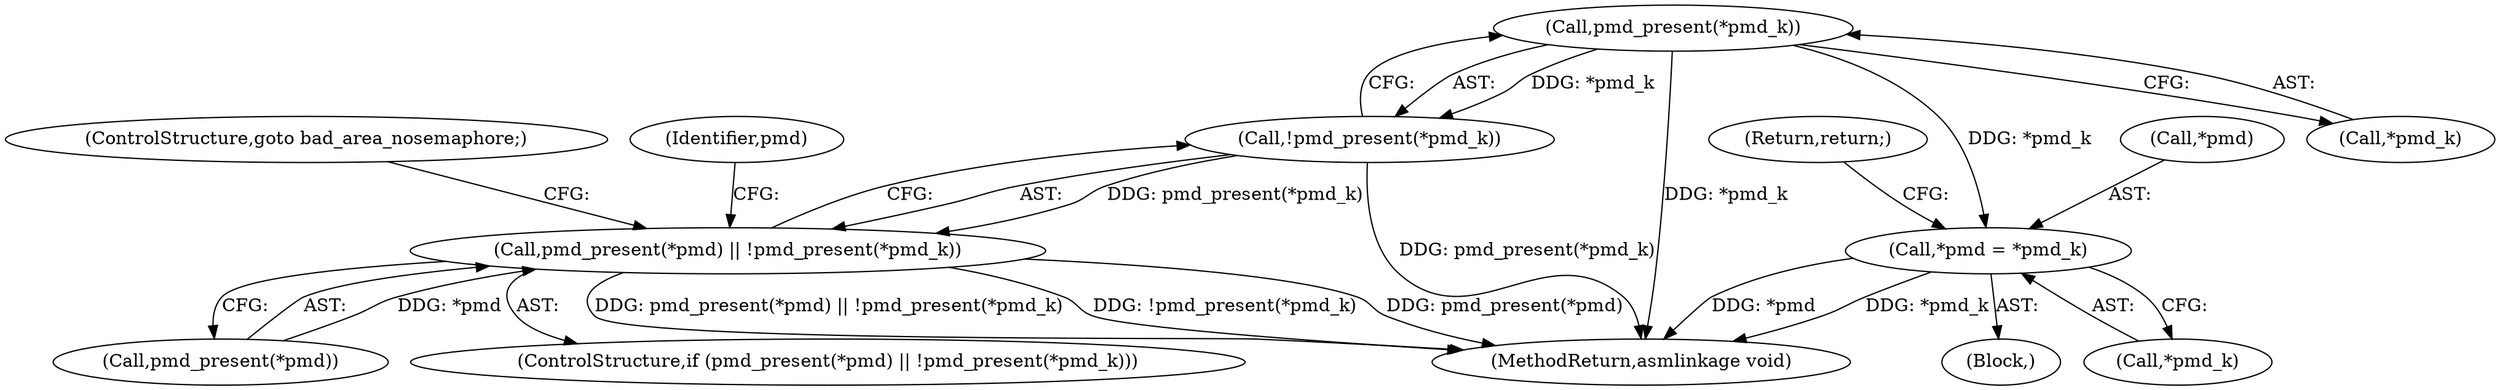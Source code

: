 digraph "0_linux_a8b0ca17b80e92faab46ee7179ba9e99ccb61233_43@pointer" {
"1000527" [label="(Call,pmd_present(*pmd_k))"];
"1000526" [label="(Call,!pmd_present(*pmd_k))"];
"1000522" [label="(Call,pmd_present(*pmd) || !pmd_present(*pmd_k))"];
"1000531" [label="(Call,*pmd = *pmd_k)"];
"1000528" [label="(Call,*pmd_k)"];
"1000523" [label="(Call,pmd_present(*pmd))"];
"1000465" [label="(Block,)"];
"1000532" [label="(Call,*pmd)"];
"1000527" [label="(Call,pmd_present(*pmd_k))"];
"1000522" [label="(Call,pmd_present(*pmd) || !pmd_present(*pmd_k))"];
"1000534" [label="(Call,*pmd_k)"];
"1000530" [label="(ControlStructure,goto bad_area_nosemaphore;)"];
"1000537" [label="(MethodReturn,asmlinkage void)"];
"1000531" [label="(Call,*pmd = *pmd_k)"];
"1000536" [label="(Return,return;)"];
"1000521" [label="(ControlStructure,if (pmd_present(*pmd) || !pmd_present(*pmd_k)))"];
"1000526" [label="(Call,!pmd_present(*pmd_k))"];
"1000533" [label="(Identifier,pmd)"];
"1000527" -> "1000526"  [label="AST: "];
"1000527" -> "1000528"  [label="CFG: "];
"1000528" -> "1000527"  [label="AST: "];
"1000526" -> "1000527"  [label="CFG: "];
"1000527" -> "1000537"  [label="DDG: *pmd_k"];
"1000527" -> "1000526"  [label="DDG: *pmd_k"];
"1000527" -> "1000531"  [label="DDG: *pmd_k"];
"1000526" -> "1000522"  [label="AST: "];
"1000522" -> "1000526"  [label="CFG: "];
"1000526" -> "1000537"  [label="DDG: pmd_present(*pmd_k)"];
"1000526" -> "1000522"  [label="DDG: pmd_present(*pmd_k)"];
"1000522" -> "1000521"  [label="AST: "];
"1000522" -> "1000523"  [label="CFG: "];
"1000523" -> "1000522"  [label="AST: "];
"1000530" -> "1000522"  [label="CFG: "];
"1000533" -> "1000522"  [label="CFG: "];
"1000522" -> "1000537"  [label="DDG: pmd_present(*pmd) || !pmd_present(*pmd_k)"];
"1000522" -> "1000537"  [label="DDG: !pmd_present(*pmd_k)"];
"1000522" -> "1000537"  [label="DDG: pmd_present(*pmd)"];
"1000523" -> "1000522"  [label="DDG: *pmd"];
"1000531" -> "1000465"  [label="AST: "];
"1000531" -> "1000534"  [label="CFG: "];
"1000532" -> "1000531"  [label="AST: "];
"1000534" -> "1000531"  [label="AST: "];
"1000536" -> "1000531"  [label="CFG: "];
"1000531" -> "1000537"  [label="DDG: *pmd_k"];
"1000531" -> "1000537"  [label="DDG: *pmd"];
}
